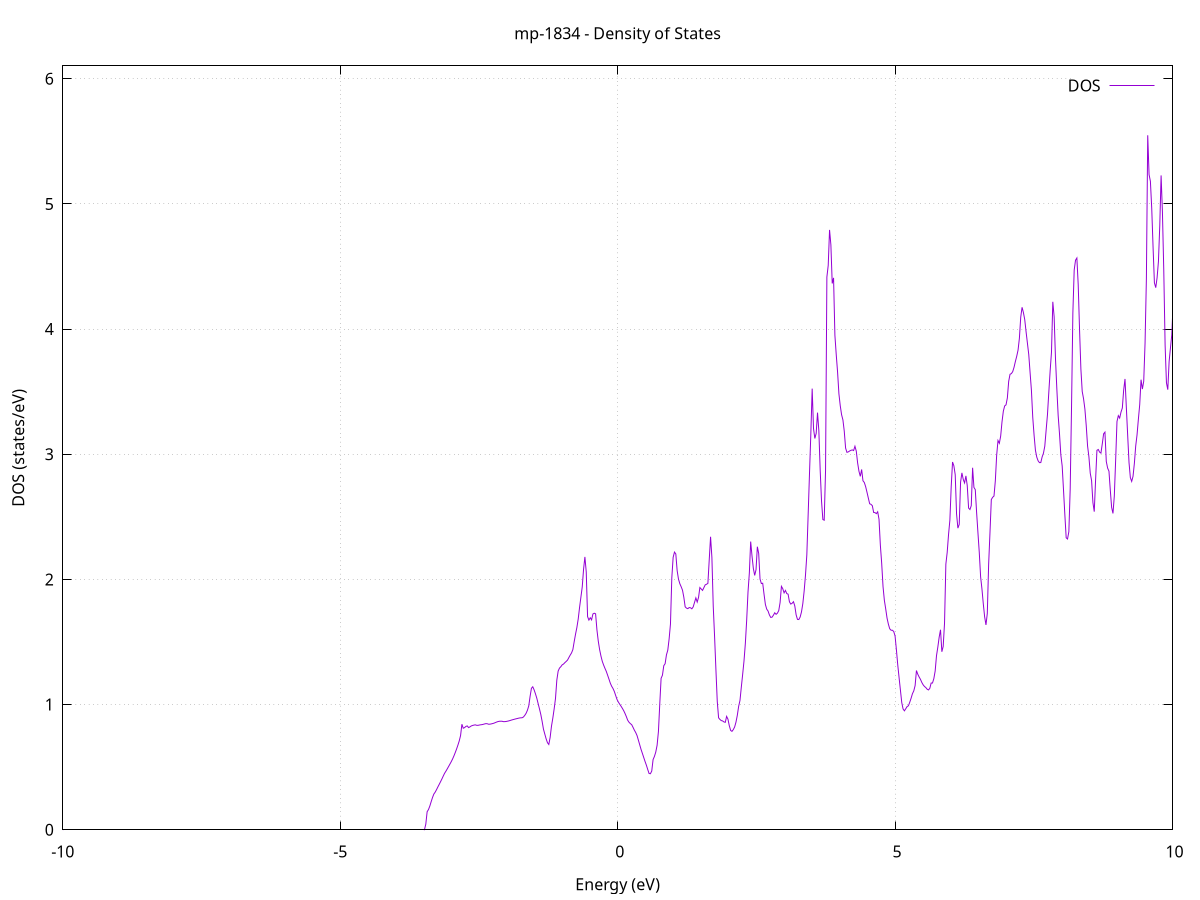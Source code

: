 set title 'mp-1834 - Density of States'
set xlabel 'Energy (eV)'
set ylabel 'DOS (states/eV)'
set grid
set xrange [-10:10]
set yrange [0:6.103]
set xzeroaxis lt -1
set terminal png size 800,600
set output 'mp-1834_dos_gnuplot.png'
plot '-' using 1:2 with lines title 'DOS'
-33.985100 0.000000
-33.961000 0.000000
-33.936900 0.000000
-33.912800 0.000000
-33.888700 0.000000
-33.864700 0.000000
-33.840600 0.000000
-33.816500 0.000000
-33.792400 0.000000
-33.768300 0.000000
-33.744200 0.000000
-33.720100 0.000000
-33.696000 0.000000
-33.671900 0.000000
-33.647800 0.000000
-33.623700 0.000000
-33.599600 0.000000
-33.575500 0.000000
-33.551400 0.000000
-33.527300 0.000000
-33.503200 0.000000
-33.479100 0.000000
-33.455000 0.000000
-33.430900 0.000000
-33.406900 0.000000
-33.382800 0.000000
-33.358700 0.000000
-33.334600 0.000000
-33.310500 0.000000
-33.286400 0.000000
-33.262300 0.000000
-33.238200 0.000000
-33.214100 0.000000
-33.190000 0.000000
-33.165900 0.000000
-33.141800 0.000000
-33.117700 0.000000
-33.093600 0.000000
-33.069500 0.000000
-33.045400 0.000000
-33.021300 0.000000
-32.997200 0.000000
-32.973200 0.000000
-32.949100 0.000000
-32.925000 0.000000
-32.900900 0.000000
-32.876800 0.000000
-32.852700 0.000000
-32.828600 0.000000
-32.804500 0.000000
-32.780400 0.000000
-32.756300 0.000000
-32.732200 0.000000
-32.708100 0.000000
-32.684000 0.000000
-32.659900 0.000000
-32.635800 0.000000
-32.611700 0.000000
-32.587600 0.000000
-32.563500 0.000000
-32.539500 0.000000
-32.515400 0.000000
-32.491300 0.000000
-32.467200 0.000000
-32.443100 0.000000
-32.419000 0.000000
-32.394900 0.000000
-32.370800 0.000000
-32.346700 0.000000
-32.322600 0.000000
-32.298500 0.000000
-32.274400 0.000000
-32.250300 0.000000
-32.226200 0.000000
-32.202100 0.000000
-32.178000 0.000000
-32.153900 0.000000
-32.129800 0.000000
-32.105800 0.000000
-32.081700 0.000000
-32.057600 0.000000
-32.033500 0.000000
-32.009400 0.000000
-31.985300 0.000000
-31.961200 0.000000
-31.937100 0.000000
-31.913000 0.000000
-31.888900 0.000000
-31.864800 0.000000
-31.840700 0.000000
-31.816600 0.000000
-31.792500 122.720700
-31.768400 0.000000
-31.744300 0.000000
-31.720200 0.000000
-31.696100 0.000000
-31.672100 0.000000
-31.648000 0.000000
-31.623900 0.000000
-31.599800 0.000000
-31.575700 0.000000
-31.551600 0.000000
-31.527500 0.000000
-31.503400 0.000000
-31.479300 0.000000
-31.455200 0.000000
-31.431100 0.000000
-31.407000 0.000000
-31.382900 0.000000
-31.358800 0.000000
-31.334700 0.000000
-31.310600 0.000000
-31.286500 0.000000
-31.262400 0.000000
-31.238300 0.000000
-31.214300 0.000000
-31.190200 0.000000
-31.166100 0.000000
-31.142000 0.000000
-31.117900 0.000000
-31.093800 0.000000
-31.069700 0.000000
-31.045600 0.000000
-31.021500 0.000000
-30.997400 0.000000
-30.973300 0.000000
-30.949200 0.000000
-30.925100 0.000000
-30.901000 0.000000
-30.876900 0.000000
-30.852800 0.000000
-30.828700 0.000000
-30.804600 0.000000
-30.780600 0.000000
-30.756500 0.000000
-30.732400 0.000000
-30.708300 0.000000
-30.684200 0.000000
-30.660100 0.000000
-30.636000 0.000000
-30.611900 0.000000
-30.587800 0.000000
-30.563700 0.000000
-30.539600 0.000000
-30.515500 0.000000
-30.491400 0.000000
-30.467300 0.000000
-30.443200 0.000000
-30.419100 0.000000
-30.395000 0.000000
-30.370900 0.000000
-30.346900 0.000000
-30.322800 0.000000
-30.298700 0.000000
-30.274600 0.000000
-30.250500 0.000000
-30.226400 0.000000
-30.202300 0.000000
-30.178200 0.000000
-30.154100 0.000000
-30.130000 0.000000
-30.105900 0.000000
-30.081800 0.000000
-30.057700 0.000000
-30.033600 0.000000
-30.009500 0.000000
-29.985400 0.000000
-29.961300 0.000000
-29.937200 0.000000
-29.913200 0.000000
-29.889100 0.000000
-29.865000 0.000000
-29.840900 0.000000
-29.816800 0.000000
-29.792700 0.000000
-29.768600 0.000000
-29.744500 0.000000
-29.720400 0.000000
-29.696300 0.000000
-29.672200 0.000000
-29.648100 0.000000
-29.624000 0.000000
-29.599900 0.000000
-29.575800 0.000000
-29.551700 0.000000
-29.527600 0.000000
-29.503500 0.000000
-29.479500 0.000000
-29.455400 0.000000
-29.431300 0.000000
-29.407200 0.000000
-29.383100 0.000000
-29.359000 0.000000
-29.334900 0.000000
-29.310800 0.000000
-29.286700 0.000000
-29.262600 0.000000
-29.238500 0.000000
-29.214400 0.000000
-29.190300 0.000000
-29.166200 0.000000
-29.142100 0.000000
-29.118000 0.000000
-29.093900 0.000000
-29.069800 0.000000
-29.045800 0.000000
-29.021700 0.000000
-28.997600 0.000000
-28.973500 0.000000
-28.949400 0.000000
-28.925300 0.000000
-28.901200 0.000000
-28.877100 0.000000
-28.853000 0.000000
-28.828900 0.000000
-28.804800 0.000000
-28.780700 0.000000
-28.756600 0.000000
-28.732500 0.000000
-28.708400 0.000000
-28.684300 0.000000
-28.660200 0.000000
-28.636100 0.000000
-28.612000 0.000000
-28.588000 0.000000
-28.563900 0.000000
-28.539800 0.000000
-28.515700 0.000000
-28.491600 0.000000
-28.467500 0.000000
-28.443400 0.000000
-28.419300 0.000000
-28.395200 0.000000
-28.371100 0.000000
-28.347000 0.000000
-28.322900 0.000000
-28.298800 0.000000
-28.274700 0.000000
-28.250600 0.000000
-28.226500 0.000000
-28.202400 0.000000
-28.178300 0.000000
-28.154300 0.000000
-28.130200 0.000000
-28.106100 0.000000
-28.082000 0.000000
-28.057900 0.000000
-28.033800 0.000000
-28.009700 0.000000
-27.985600 0.000000
-27.961500 0.000000
-27.937400 0.000000
-27.913300 0.000000
-27.889200 0.000000
-27.865100 0.000000
-27.841000 0.000000
-27.816900 0.000000
-27.792800 0.000000
-27.768700 0.000000
-27.744600 0.000000
-27.720600 0.000000
-27.696500 0.000000
-27.672400 0.000000
-27.648300 0.000000
-27.624200 0.000000
-27.600100 0.000000
-27.576000 0.000000
-27.551900 0.000000
-27.527800 0.000000
-27.503700 0.000000
-27.479600 0.000000
-27.455500 0.000000
-27.431400 0.000000
-27.407300 0.000000
-27.383200 0.000000
-27.359100 0.000000
-27.335000 0.000000
-27.310900 0.000000
-27.286900 0.000000
-27.262800 0.000000
-27.238700 0.000000
-27.214600 0.000000
-27.190500 0.000000
-27.166400 0.000000
-27.142300 0.000000
-27.118200 0.000000
-27.094100 0.000000
-27.070000 0.000000
-27.045900 0.000000
-27.021800 0.000000
-26.997700 0.000000
-26.973600 0.000000
-26.949500 0.000000
-26.925400 0.000000
-26.901300 0.000000
-26.877200 0.000000
-26.853200 0.000000
-26.829100 0.000000
-26.805000 0.000000
-26.780900 0.000000
-26.756800 0.000000
-26.732700 0.000000
-26.708600 0.000000
-26.684500 0.000000
-26.660400 0.000000
-26.636300 0.000000
-26.612200 0.000000
-26.588100 0.000000
-26.564000 0.000000
-26.539900 0.000000
-26.515800 0.000000
-26.491700 0.000000
-26.467600 0.000000
-26.443500 0.000000
-26.419400 0.000000
-26.395400 0.000000
-26.371300 0.000000
-26.347200 0.000000
-26.323100 0.000000
-26.299000 0.000000
-26.274900 0.000000
-26.250800 0.000000
-26.226700 0.000000
-26.202600 0.000000
-26.178500 0.000000
-26.154400 0.000000
-26.130300 0.000000
-26.106200 0.000000
-26.082100 0.000000
-26.058000 0.000000
-26.033900 0.000000
-26.009800 0.000000
-25.985700 0.000000
-25.961700 0.000000
-25.937600 0.000000
-25.913500 0.000000
-25.889400 0.000000
-25.865300 0.000000
-25.841200 0.000000
-25.817100 0.000000
-25.793000 0.000000
-25.768900 0.000000
-25.744800 0.000000
-25.720700 0.000000
-25.696600 0.000000
-25.672500 0.000000
-25.648400 0.000000
-25.624300 0.000000
-25.600200 0.000000
-25.576100 0.000000
-25.552000 0.000000
-25.528000 0.000000
-25.503900 0.000000
-25.479800 0.000000
-25.455700 0.000000
-25.431600 0.000000
-25.407500 0.000000
-25.383400 0.000000
-25.359300 0.000000
-25.335200 0.000000
-25.311100 0.000000
-25.287000 0.000000
-25.262900 0.000000
-25.238800 0.000000
-25.214700 0.000000
-25.190600 0.000000
-25.166500 0.000000
-25.142400 0.000000
-25.118300 0.000000
-25.094300 0.000000
-25.070200 0.000000
-25.046100 0.000000
-25.022000 0.000000
-24.997900 0.000000
-24.973800 0.000000
-24.949700 0.000000
-24.925600 0.000000
-24.901500 0.000000
-24.877400 0.000000
-24.853300 0.000000
-24.829200 0.000000
-24.805100 0.000000
-24.781000 0.000000
-24.756900 0.000000
-24.732800 0.000000
-24.708700 0.000000
-24.684600 0.000000
-24.660600 0.000000
-24.636500 0.000000
-24.612400 0.000000
-24.588300 0.000000
-24.564200 0.000000
-24.540100 0.000000
-24.516000 0.000000
-24.491900 0.000000
-24.467800 0.000000
-24.443700 0.000000
-24.419600 0.000000
-24.395500 0.000000
-24.371400 0.000000
-24.347300 0.000000
-24.323200 0.000000
-24.299100 0.000000
-24.275000 0.000000
-24.250900 0.000000
-24.226800 0.000000
-24.202800 0.000000
-24.178700 0.000000
-24.154600 0.000000
-24.130500 0.000000
-24.106400 0.000000
-24.082300 0.000000
-24.058200 0.000000
-24.034100 0.000000
-24.010000 0.000000
-23.985900 0.000000
-23.961800 0.000000
-23.937700 0.000000
-23.913600 0.000000
-23.889500 0.000000
-23.865400 0.000000
-23.841300 0.000000
-23.817200 0.000000
-23.793100 0.000000
-23.769100 0.000000
-23.745000 0.000000
-23.720900 0.000000
-23.696800 0.000000
-23.672700 0.000000
-23.648600 0.000000
-23.624500 0.000000
-23.600400 0.000000
-23.576300 0.000000
-23.552200 0.000000
-23.528100 0.000000
-23.504000 0.000000
-23.479900 0.000000
-23.455800 0.000000
-23.431700 0.000000
-23.407600 0.000000
-23.383500 0.000000
-23.359400 0.000000
-23.335400 0.000000
-23.311300 0.000000
-23.287200 0.000000
-23.263100 0.000000
-23.239000 0.000000
-23.214900 0.000000
-23.190800 0.000000
-23.166700 0.000000
-23.142600 0.000000
-23.118500 0.000000
-23.094400 0.000000
-23.070300 0.000000
-23.046200 0.000000
-23.022100 0.000000
-22.998000 0.000000
-22.973900 0.000000
-22.949800 0.000000
-22.925700 0.000000
-22.901700 0.000000
-22.877600 0.000000
-22.853500 0.000000
-22.829400 0.000000
-22.805300 0.000000
-22.781200 0.000000
-22.757100 0.000000
-22.733000 0.000000
-22.708900 0.000000
-22.684800 0.000000
-22.660700 0.000000
-22.636600 0.000000
-22.612500 0.000000
-22.588400 0.000000
-22.564300 0.000000
-22.540200 0.000000
-22.516100 0.000000
-22.492000 0.000000
-22.468000 0.000000
-22.443900 0.000000
-22.419800 0.000000
-22.395700 0.000000
-22.371600 0.000000
-22.347500 0.000000
-22.323400 0.000000
-22.299300 0.000000
-22.275200 0.000000
-22.251100 0.000000
-22.227000 0.000000
-22.202900 0.000000
-22.178800 0.000000
-22.154700 0.000000
-22.130600 0.000000
-22.106500 0.000000
-22.082400 0.000000
-22.058300 0.000000
-22.034200 0.000000
-22.010200 0.000000
-21.986100 0.000000
-21.962000 0.000000
-21.937900 0.000000
-21.913800 0.000000
-21.889700 0.000000
-21.865600 0.000000
-21.841500 0.000000
-21.817400 0.000000
-21.793300 0.000000
-21.769200 0.000000
-21.745100 0.000000
-21.721000 0.000000
-21.696900 0.000000
-21.672800 0.000000
-21.648700 0.000000
-21.624600 0.000000
-21.600500 0.000000
-21.576500 0.000000
-21.552400 0.000000
-21.528300 0.000000
-21.504200 0.000000
-21.480100 0.000000
-21.456000 0.000000
-21.431900 0.000000
-21.407800 0.000000
-21.383700 0.000000
-21.359600 0.000000
-21.335500 0.000000
-21.311400 0.000000
-21.287300 0.000000
-21.263200 0.000000
-21.239100 0.000000
-21.215000 0.000000
-21.190900 0.000000
-21.166800 0.000000
-21.142800 0.000000
-21.118700 0.000000
-21.094600 0.000000
-21.070500 0.000000
-21.046400 0.000000
-21.022300 0.000000
-20.998200 0.000000
-20.974100 0.000000
-20.950000 0.000000
-20.925900 0.000000
-20.901800 0.000000
-20.877700 0.000000
-20.853600 0.000000
-20.829500 0.000000
-20.805400 0.000000
-20.781300 0.000000
-20.757200 0.000000
-20.733100 0.000000
-20.709100 0.000000
-20.685000 0.000000
-20.660900 0.000000
-20.636800 0.000000
-20.612700 0.000000
-20.588600 0.000000
-20.564500 0.000000
-20.540400 0.000000
-20.516300 0.000000
-20.492200 0.000000
-20.468100 0.000000
-20.444000 0.000000
-20.419900 0.000000
-20.395800 0.000000
-20.371700 0.000000
-20.347600 0.000000
-20.323500 0.000000
-20.299400 0.000000
-20.275400 0.000000
-20.251300 0.000000
-20.227200 0.000000
-20.203100 0.000000
-20.179000 0.000000
-20.154900 0.000000
-20.130800 0.000000
-20.106700 0.000000
-20.082600 0.000000
-20.058500 0.000000
-20.034400 0.000000
-20.010300 0.000000
-19.986200 0.000000
-19.962100 0.000000
-19.938000 0.000000
-19.913900 0.000000
-19.889800 0.000000
-19.865700 0.000000
-19.841700 0.000000
-19.817600 0.000000
-19.793500 0.000000
-19.769400 0.000000
-19.745300 0.000000
-19.721200 0.000000
-19.697100 0.000000
-19.673000 0.000000
-19.648900 0.000000
-19.624800 0.000000
-19.600700 0.000000
-19.576600 0.000000
-19.552500 0.000000
-19.528400 0.000000
-19.504300 0.000000
-19.480200 0.000000
-19.456100 0.000000
-19.432000 0.000000
-19.407900 0.000000
-19.383900 0.000000
-19.359800 0.000000
-19.335700 0.000000
-19.311600 0.000000
-19.287500 0.000000
-19.263400 0.000000
-19.239300 0.000000
-19.215200 0.000000
-19.191100 0.000000
-19.167000 0.000000
-19.142900 0.000000
-19.118800 0.000000
-19.094700 0.000000
-19.070600 0.000000
-19.046500 0.000000
-19.022400 0.000000
-18.998300 0.000000
-18.974200 0.000000
-18.950200 0.000000
-18.926100 0.000000
-18.902000 0.000000
-18.877900 0.000000
-18.853800 0.000000
-18.829700 0.000000
-18.805600 0.000000
-18.781500 0.000000
-18.757400 0.000000
-18.733300 0.000000
-18.709200 0.000000
-18.685100 0.000000
-18.661000 0.000000
-18.636900 0.000000
-18.612800 0.000000
-18.588700 0.000000
-18.564600 0.000000
-18.540500 0.000000
-18.516500 0.000000
-18.492400 0.000000
-18.468300 0.000000
-18.444200 0.000000
-18.420100 0.000000
-18.396000 0.000000
-18.371900 0.000000
-18.347800 0.000000
-18.323700 0.000000
-18.299600 0.000000
-18.275500 0.000000
-18.251400 0.000000
-18.227300 0.000000
-18.203200 0.000000
-18.179100 0.000000
-18.155000 0.000000
-18.130900 0.000000
-18.106800 0.000000
-18.082800 0.000000
-18.058700 0.000000
-18.034600 0.000000
-18.010500 0.000000
-17.986400 0.000000
-17.962300 0.000000
-17.938200 0.000000
-17.914100 0.000000
-17.890000 0.000000
-17.865900 0.000000
-17.841800 0.000000
-17.817700 0.000000
-17.793600 0.000000
-17.769500 0.000000
-17.745400 0.000000
-17.721300 0.000000
-17.697200 0.000000
-17.673100 0.000000
-17.649100 0.000000
-17.625000 0.000000
-17.600900 0.000000
-17.576800 0.000000
-17.552700 0.000000
-17.528600 0.000000
-17.504500 0.000000
-17.480400 0.000000
-17.456300 0.000000
-17.432200 0.000000
-17.408100 0.000000
-17.384000 0.000000
-17.359900 0.000000
-17.335800 0.000000
-17.311700 0.000000
-17.287600 0.000000
-17.263500 0.000000
-17.239400 0.000000
-17.215300 0.000000
-17.191300 0.000000
-17.167200 0.000000
-17.143100 0.000000
-17.119000 0.000000
-17.094900 0.000000
-17.070800 0.000000
-17.046700 0.000000
-17.022600 0.000000
-16.998500 0.000000
-16.974400 0.000000
-16.950300 0.000000
-16.926200 0.000000
-16.902100 0.000000
-16.878000 0.000000
-16.853900 0.000000
-16.829800 0.000000
-16.805700 0.000000
-16.781600 0.000000
-16.757600 0.000000
-16.733500 0.000000
-16.709400 0.000000
-16.685300 0.000000
-16.661200 0.000000
-16.637100 0.000000
-16.613000 0.000000
-16.588900 0.000000
-16.564800 0.000000
-16.540700 0.000000
-16.516600 0.000000
-16.492500 0.000000
-16.468400 0.000000
-16.444300 0.000000
-16.420200 0.000000
-16.396100 0.000000
-16.372000 0.000000
-16.347900 0.000000
-16.323900 0.000000
-16.299800 0.000000
-16.275700 0.000000
-16.251600 0.000000
-16.227500 0.000000
-16.203400 0.000000
-16.179300 0.000000
-16.155200 0.000000
-16.131100 0.000000
-16.107000 0.000000
-16.082900 0.000000
-16.058800 0.000000
-16.034700 0.000000
-16.010600 0.000000
-15.986500 0.000000
-15.962400 0.000000
-15.938300 0.000000
-15.914200 0.000000
-15.890200 0.000000
-15.866100 0.000000
-15.842000 0.000000
-15.817900 0.000000
-15.793800 0.000000
-15.769700 0.000000
-15.745600 0.000000
-15.721500 0.000000
-15.697400 0.000000
-15.673300 0.000000
-15.649200 0.000000
-15.625100 0.000000
-15.601000 0.000000
-15.576900 0.000000
-15.552800 0.000000
-15.528700 0.000000
-15.504600 0.000000
-15.480500 0.000000
-15.456500 0.000000
-15.432400 0.000000
-15.408300 0.000000
-15.384200 0.000000
-15.360100 0.000000
-15.336000 0.000000
-15.311900 0.000000
-15.287800 0.000000
-15.263700 0.000000
-15.239600 0.000000
-15.215500 0.000000
-15.191400 0.000000
-15.167300 0.000000
-15.143200 0.000000
-15.119100 0.000000
-15.095000 0.000000
-15.070900 0.000000
-15.046800 0.000000
-15.022700 0.000000
-14.998700 0.000000
-14.974600 0.000000
-14.950500 0.000000
-14.926400 0.000000
-14.902300 0.000000
-14.878200 0.000000
-14.854100 0.000000
-14.830000 0.000000
-14.805900 0.000000
-14.781800 0.000000
-14.757700 0.000000
-14.733600 0.000000
-14.709500 0.000000
-14.685400 0.000000
-14.661300 0.000000
-14.637200 0.000000
-14.613100 0.000000
-14.589000 0.000000
-14.565000 0.000000
-14.540900 0.000000
-14.516800 0.000000
-14.492700 0.000000
-14.468600 0.000000
-14.444500 0.000000
-14.420400 0.000000
-14.396300 0.000000
-14.372200 0.000000
-14.348100 0.000000
-14.324000 0.000000
-14.299900 0.000000
-14.275800 0.000000
-14.251700 0.000000
-14.227600 0.000000
-14.203500 0.000000
-14.179400 0.000000
-14.155300 0.000000
-14.131300 0.000000
-14.107200 0.000000
-14.083100 0.000000
-14.059000 0.000000
-14.034900 0.000000
-14.010800 0.000000
-13.986700 0.000000
-13.962600 0.000000
-13.938500 0.000000
-13.914400 0.000000
-13.890300 0.000000
-13.866200 0.000000
-13.842100 0.000000
-13.818000 0.000000
-13.793900 0.000000
-13.769800 0.000000
-13.745700 0.000000
-13.721600 0.000000
-13.697600 0.000000
-13.673500 0.000000
-13.649400 0.000000
-13.625300 0.000000
-13.601200 0.000000
-13.577100 0.000000
-13.553000 0.000000
-13.528900 0.000000
-13.504800 0.000000
-13.480700 0.000000
-13.456600 0.000000
-13.432500 0.000000
-13.408400 0.000000
-13.384300 0.000000
-13.360200 0.000000
-13.336100 0.000000
-13.312000 0.000000
-13.287900 0.000000
-13.263900 0.000000
-13.239800 0.000000
-13.215700 0.000000
-13.191600 0.000000
-13.167500 0.000000
-13.143400 21.842500
-13.119300 22.689900
-13.095200 52.241600
-13.071100 27.515200
-13.047000 15.842100
-13.022900 17.202200
-12.998800 25.352700
-12.974700 17.093500
-12.950600 0.000000
-12.926500 0.000000
-12.902400 0.000000
-12.878300 0.000000
-12.854200 0.000000
-12.830100 0.000000
-12.806100 0.000000
-12.782000 0.000000
-12.757900 0.000000
-12.733800 0.000000
-12.709700 0.000000
-12.685600 0.000000
-12.661500 0.000000
-12.637400 0.000000
-12.613300 0.000000
-12.589200 0.000000
-12.565100 0.000000
-12.541000 0.000000
-12.516900 0.000000
-12.492800 0.000000
-12.468700 0.000000
-12.444600 0.000000
-12.420500 0.000000
-12.396400 0.000000
-12.372400 0.000000
-12.348300 0.000000
-12.324200 0.000000
-12.300100 0.000000
-12.276000 0.000000
-12.251900 0.000000
-12.227800 0.000000
-12.203700 0.000000
-12.179600 0.000000
-12.155500 0.000000
-12.131400 0.000000
-12.107300 0.000000
-12.083200 0.000000
-12.059100 0.000000
-12.035000 0.000000
-12.010900 0.000000
-11.986800 0.000000
-11.962700 0.000000
-11.938700 0.000000
-11.914600 0.000000
-11.890500 0.000000
-11.866400 0.000000
-11.842300 0.000000
-11.818200 0.000000
-11.794100 0.000000
-11.770000 0.000000
-11.745900 0.000000
-11.721800 0.000000
-11.697700 0.000000
-11.673600 0.000000
-11.649500 0.000000
-11.625400 0.000000
-11.601300 0.000000
-11.577200 0.000000
-11.553100 0.000000
-11.529000 0.000000
-11.505000 0.000000
-11.480900 0.000000
-11.456800 0.000000
-11.432700 0.000000
-11.408600 0.000000
-11.384500 0.000000
-11.360400 0.000000
-11.336300 0.000000
-11.312200 0.000000
-11.288100 0.000000
-11.264000 0.000000
-11.239900 0.000000
-11.215800 0.000000
-11.191700 0.000000
-11.167600 0.000000
-11.143500 0.000000
-11.119400 0.000000
-11.095300 0.000000
-11.071300 0.000000
-11.047200 0.000000
-11.023100 0.000000
-10.999000 0.000000
-10.974900 0.000000
-10.950800 0.000000
-10.926700 0.000000
-10.902600 0.000000
-10.878500 0.000000
-10.854400 0.000000
-10.830300 0.000000
-10.806200 0.000000
-10.782100 0.000000
-10.758000 0.000000
-10.733900 0.000000
-10.709800 0.000000
-10.685700 0.000000
-10.661600 0.000000
-10.637600 0.000000
-10.613500 0.000000
-10.589400 0.000000
-10.565300 0.000000
-10.541200 0.000000
-10.517100 0.000000
-10.493000 0.000000
-10.468900 0.000000
-10.444800 0.000000
-10.420700 0.000000
-10.396600 0.000000
-10.372500 0.000000
-10.348400 0.000000
-10.324300 0.000000
-10.300200 0.000000
-10.276100 0.000000
-10.252000 0.000000
-10.227900 0.000000
-10.203800 0.000000
-10.179800 0.000000
-10.155700 0.000000
-10.131600 0.000000
-10.107500 0.000000
-10.083400 0.000000
-10.059300 0.000000
-10.035200 0.000000
-10.011100 0.000000
-9.987000 0.000000
-9.962900 0.000000
-9.938800 0.000000
-9.914700 0.000000
-9.890600 0.000000
-9.866500 0.000000
-9.842400 0.000000
-9.818300 0.000000
-9.794200 0.000000
-9.770100 0.000000
-9.746100 0.000000
-9.722000 0.000000
-9.697900 0.000000
-9.673800 0.000000
-9.649700 0.000000
-9.625600 0.000000
-9.601500 0.000000
-9.577400 0.000000
-9.553300 0.000000
-9.529200 0.000000
-9.505100 0.000000
-9.481000 0.000000
-9.456900 0.000000
-9.432800 0.000000
-9.408700 0.000000
-9.384600 0.000000
-9.360500 0.000000
-9.336400 0.000000
-9.312400 0.000000
-9.288300 0.000000
-9.264200 0.000000
-9.240100 0.000000
-9.216000 0.000000
-9.191900 0.000000
-9.167800 0.000000
-9.143700 0.000000
-9.119600 0.000000
-9.095500 0.000000
-9.071400 0.000000
-9.047300 0.000000
-9.023200 0.000000
-8.999100 0.000000
-8.975000 0.000000
-8.950900 0.000000
-8.926800 0.000000
-8.902700 0.000000
-8.878700 0.000000
-8.854600 0.000000
-8.830500 0.000000
-8.806400 0.000000
-8.782300 0.000000
-8.758200 0.000000
-8.734100 0.000000
-8.710000 0.000000
-8.685900 0.000000
-8.661800 0.000000
-8.637700 0.000000
-8.613600 0.000000
-8.589500 0.000000
-8.565400 0.000000
-8.541300 0.000000
-8.517200 0.000000
-8.493100 0.000000
-8.469000 0.000000
-8.445000 0.000000
-8.420900 0.000000
-8.396800 0.000000
-8.372700 0.000000
-8.348600 0.000000
-8.324500 0.000000
-8.300400 0.000000
-8.276300 0.000000
-8.252200 0.000000
-8.228100 0.000000
-8.204000 0.000000
-8.179900 0.000000
-8.155800 0.000000
-8.131700 0.000000
-8.107600 0.000000
-8.083500 0.000000
-8.059400 0.000000
-8.035300 0.000000
-8.011200 0.000000
-7.987200 0.000000
-7.963100 0.000000
-7.939000 0.000000
-7.914900 0.000000
-7.890800 0.000000
-7.866700 0.000000
-7.842600 0.000000
-7.818500 0.000000
-7.794400 0.000000
-7.770300 0.000000
-7.746200 0.000000
-7.722100 0.000000
-7.698000 0.000000
-7.673900 0.000000
-7.649800 0.000000
-7.625700 0.000000
-7.601600 0.000000
-7.577500 0.000000
-7.553500 0.000000
-7.529400 0.000000
-7.505300 0.000000
-7.481200 0.000000
-7.457100 0.000000
-7.433000 0.000000
-7.408900 0.000000
-7.384800 0.000000
-7.360700 0.000000
-7.336600 0.000000
-7.312500 0.000000
-7.288400 0.000000
-7.264300 0.000000
-7.240200 0.000000
-7.216100 0.000000
-7.192000 0.000000
-7.167900 0.000000
-7.143800 0.000000
-7.119800 0.000000
-7.095700 0.000000
-7.071600 0.000000
-7.047500 0.000000
-7.023400 0.000000
-6.999300 0.000000
-6.975200 0.000000
-6.951100 0.000000
-6.927000 0.000000
-6.902900 0.000000
-6.878800 0.000000
-6.854700 0.000000
-6.830600 0.000000
-6.806500 0.000000
-6.782400 0.000000
-6.758300 0.000000
-6.734200 0.000000
-6.710100 0.000000
-6.686100 0.000000
-6.662000 0.000000
-6.637900 0.000000
-6.613800 0.000000
-6.589700 0.000000
-6.565600 0.000000
-6.541500 0.000000
-6.517400 0.000000
-6.493300 0.000000
-6.469200 0.000000
-6.445100 0.000000
-6.421000 0.000000
-6.396900 0.000000
-6.372800 0.000000
-6.348700 0.000000
-6.324600 0.000000
-6.300500 0.000000
-6.276400 0.000000
-6.252400 0.000000
-6.228300 0.000000
-6.204200 0.000000
-6.180100 0.000000
-6.156000 0.000000
-6.131900 0.000000
-6.107800 0.000000
-6.083700 0.000000
-6.059600 0.000000
-6.035500 0.000000
-6.011400 0.000000
-5.987300 0.000000
-5.963200 0.000000
-5.939100 0.000000
-5.915000 0.000000
-5.890900 0.000000
-5.866800 0.000000
-5.842700 0.000000
-5.818600 0.000000
-5.794600 0.000000
-5.770500 0.000000
-5.746400 0.000000
-5.722300 0.000000
-5.698200 0.000000
-5.674100 0.000000
-5.650000 0.000000
-5.625900 0.000000
-5.601800 0.000000
-5.577700 0.000000
-5.553600 0.000000
-5.529500 0.000000
-5.505400 0.000000
-5.481300 0.000000
-5.457200 0.000000
-5.433100 0.000000
-5.409000 0.000000
-5.384900 0.000000
-5.360900 0.000000
-5.336800 0.000000
-5.312700 0.000000
-5.288600 0.000000
-5.264500 0.000000
-5.240400 0.000000
-5.216300 0.000000
-5.192200 0.000000
-5.168100 0.000000
-5.144000 0.000000
-5.119900 0.000000
-5.095800 0.000000
-5.071700 0.000000
-5.047600 0.000000
-5.023500 0.000000
-4.999400 0.000000
-4.975300 0.000000
-4.951200 0.000000
-4.927200 0.000000
-4.903100 0.000000
-4.879000 0.000000
-4.854900 0.000000
-4.830800 0.000000
-4.806700 0.000000
-4.782600 0.000000
-4.758500 0.000000
-4.734400 0.000000
-4.710300 0.000000
-4.686200 0.000000
-4.662100 0.000000
-4.638000 0.000000
-4.613900 0.000000
-4.589800 0.000000
-4.565700 0.000000
-4.541600 0.000000
-4.517500 0.000000
-4.493500 0.000000
-4.469400 0.000000
-4.445300 0.000000
-4.421200 0.000000
-4.397100 0.000000
-4.373000 0.000000
-4.348900 0.000000
-4.324800 0.000000
-4.300700 0.000000
-4.276600 0.000000
-4.252500 0.000000
-4.228400 0.000000
-4.204300 0.000000
-4.180200 0.000000
-4.156100 0.000000
-4.132000 0.000000
-4.107900 0.000000
-4.083800 0.000000
-4.059800 0.000000
-4.035700 0.000000
-4.011600 0.000000
-3.987500 0.000000
-3.963400 0.000000
-3.939300 0.000000
-3.915200 0.000000
-3.891100 0.000000
-3.867000 0.000000
-3.842900 0.000000
-3.818800 0.000000
-3.794700 0.000000
-3.770600 0.000000
-3.746500 0.000000
-3.722400 0.000000
-3.698300 0.000000
-3.674200 0.000000
-3.650100 0.000000
-3.626100 0.000000
-3.602000 0.000000
-3.577900 0.000000
-3.553800 0.000000
-3.529700 0.000000
-3.505600 0.000000
-3.481500 0.000500
-3.457400 0.045300
-3.433300 0.144400
-3.409200 0.161600
-3.385100 0.189400
-3.361000 0.224200
-3.336900 0.257300
-3.312800 0.285100
-3.288700 0.300400
-3.264600 0.320100
-3.240500 0.341900
-3.216400 0.362400
-3.192300 0.383400
-3.168300 0.405100
-3.144200 0.428100
-3.120100 0.450500
-3.096000 0.467400
-3.071900 0.485800
-3.047800 0.504800
-3.023700 0.524000
-2.999600 0.543600
-2.975500 0.565000
-2.951400 0.589400
-2.927300 0.616300
-2.903200 0.644800
-2.879100 0.676000
-2.855000 0.709700
-2.830900 0.753000
-2.806800 0.843300
-2.782700 0.811400
-2.758600 0.816100
-2.734600 0.825900
-2.710500 0.829600
-2.686400 0.816300
-2.662300 0.822100
-2.638200 0.829500
-2.614100 0.833500
-2.590000 0.836300
-2.565900 0.838300
-2.541800 0.834600
-2.517700 0.834300
-2.493600 0.836700
-2.469500 0.838700
-2.445400 0.840000
-2.421300 0.842600
-2.397200 0.845700
-2.373100 0.848100
-2.349000 0.847000
-2.324900 0.843100
-2.300900 0.843800
-2.276800 0.846000
-2.252700 0.848600
-2.228600 0.851800
-2.204500 0.856400
-2.180400 0.860800
-2.156300 0.864600
-2.132200 0.866800
-2.108100 0.867400
-2.084000 0.867100
-2.059900 0.863900
-2.035800 0.863800
-2.011700 0.865100
-1.987600 0.867300
-1.963500 0.869700
-1.939400 0.872900
-1.915300 0.876300
-1.891200 0.879400
-1.867200 0.882300
-1.843100 0.885200
-1.819000 0.887800
-1.794900 0.890600
-1.770800 0.893000
-1.746700 0.894400
-1.722600 0.894900
-1.698500 0.900800
-1.674400 0.913700
-1.650300 0.930300
-1.626200 0.954700
-1.602100 0.989200
-1.578000 1.065300
-1.553900 1.130400
-1.529800 1.142500
-1.505700 1.117800
-1.481600 1.086700
-1.457500 1.051900
-1.433500 1.009000
-1.409400 0.966700
-1.385300 0.922000
-1.361200 0.866600
-1.337100 0.804100
-1.313000 0.764900
-1.288900 0.726500
-1.264800 0.695600
-1.240700 0.681500
-1.216600 0.738000
-1.192500 0.827600
-1.168400 0.891800
-1.144300 0.965400
-1.120200 1.049000
-1.096100 1.195700
-1.072000 1.268200
-1.047900 1.291900
-1.023800 1.302800
-0.999700 1.317700
-0.975700 1.323900
-0.951600 1.335200
-0.927500 1.344900
-0.903400 1.355800
-0.879300 1.375900
-0.855200 1.395300
-0.831100 1.412800
-0.807000 1.439800
-0.782900 1.503600
-0.758800 1.562700
-0.734700 1.616100
-0.710600 1.684000
-0.686500 1.775600
-0.662400 1.857900
-0.638300 1.939600
-0.614200 2.081500
-0.590100 2.179900
-0.566000 2.060200
-0.542000 1.703300
-0.517900 1.675300
-0.493800 1.694100
-0.469700 1.677100
-0.445600 1.724200
-0.421500 1.730100
-0.397400 1.725400
-0.373300 1.596900
-0.349200 1.507600
-0.325100 1.439900
-0.301000 1.388300
-0.276900 1.345800
-0.252800 1.316100
-0.228700 1.289900
-0.204600 1.265300
-0.180500 1.234800
-0.156400 1.203500
-0.132300 1.171400
-0.108300 1.147000
-0.084200 1.129100
-0.060100 1.105300
-0.036000 1.073600
-0.011900 1.042000
0.012200 1.020800
0.036300 1.003800
0.060400 0.987800
0.084500 0.970700
0.108600 0.952000
0.132700 0.929300
0.156800 0.904000
0.180900 0.875400
0.205000 0.859100
0.229100 0.848200
0.253200 0.839600
0.277300 0.818400
0.301400 0.795900
0.325400 0.777000
0.349500 0.752800
0.373600 0.716300
0.397700 0.679100
0.421800 0.642100
0.445900 0.610200
0.470000 0.577800
0.494100 0.545400
0.518200 0.515600
0.542300 0.481500
0.566400 0.449600
0.590500 0.447800
0.614600 0.469300
0.638700 0.560600
0.662800 0.586100
0.686900 0.620300
0.711000 0.675000
0.735100 0.785300
0.759100 1.004300
0.783200 1.210300
0.807300 1.234600
0.831400 1.310800
0.855500 1.326500
0.879600 1.397300
0.903700 1.435000
0.927800 1.524700
0.951900 1.643500
0.976000 2.011400
1.000100 2.176500
1.024200 2.218500
1.048300 2.203800
1.072400 2.070300
1.096500 2.002700
1.120600 1.966200
1.144700 1.941900
1.168800 1.914200
1.192900 1.857500
1.216900 1.781400
1.241000 1.770800
1.265100 1.766500
1.289200 1.775400
1.313300 1.773700
1.337400 1.765400
1.361500 1.780400
1.385600 1.816600
1.409700 1.852600
1.433800 1.819500
1.457900 1.855900
1.482000 1.935300
1.506100 1.923800
1.530200 1.912400
1.554300 1.934700
1.578400 1.956900
1.602500 1.961600
1.626600 1.968800
1.650600 2.156200
1.674700 2.340800
1.698800 2.175200
1.722900 1.786100
1.747000 1.544900
1.771100 1.280400
1.795200 1.026700
1.819300 0.894500
1.843400 0.881600
1.867500 0.872300
1.891600 0.869600
1.915700 0.861700
1.939800 0.858400
1.963900 0.905800
1.988000 0.883800
2.012100 0.831600
2.036200 0.794100
2.060300 0.786300
2.084300 0.800300
2.108400 0.821200
2.132500 0.859600
2.156600 0.914100
2.180700 0.985800
2.204800 1.033100
2.228900 1.139500
2.253000 1.240900
2.277100 1.347700
2.301200 1.485600
2.325300 1.672000
2.349400 1.899000
2.373500 2.050300
2.397600 2.302700
2.421700 2.186700
2.445800 2.087900
2.469900 2.032100
2.494000 2.077700
2.518000 2.261400
2.542100 2.207500
2.566200 2.002900
2.590300 1.967400
2.614400 1.969600
2.638500 1.881700
2.662600 1.800200
2.686700 1.762900
2.710800 1.747400
2.734900 1.716600
2.759000 1.696600
2.783100 1.698700
2.807200 1.714300
2.831300 1.733700
2.855400 1.721300
2.879500 1.730500
2.903600 1.751200
2.927700 1.815300
2.951700 1.944800
2.975800 1.926400
2.999900 1.892700
3.024000 1.912300
3.048100 1.887200
3.072200 1.882200
3.096300 1.821200
3.120400 1.803000
3.144500 1.809500
3.168600 1.822200
3.192700 1.788500
3.216800 1.717500
3.240900 1.680900
3.265000 1.679500
3.289100 1.699500
3.313200 1.740400
3.337300 1.806900
3.361400 1.907000
3.385500 2.034300
3.409500 2.195500
3.433600 2.518200
3.457700 2.846800
3.481800 3.163300
3.505900 3.524600
3.530000 3.206100
3.554100 3.126300
3.578200 3.167000
3.602300 3.332800
3.626400 3.187200
3.650500 2.870900
3.674600 2.625100
3.698700 2.478700
3.722800 2.473200
3.746900 2.868300
3.771000 4.415600
3.795100 4.508600
3.819200 4.792400
3.843200 4.672900
3.867300 4.364600
3.891400 4.409300
3.915500 3.950800
3.939600 3.796600
3.963700 3.656900
3.987800 3.483400
4.011900 3.388100
4.036000 3.316400
4.060100 3.274300
4.084200 3.184700
4.108300 3.049600
4.132400 3.015500
4.156500 3.019000
4.180600 3.026100
4.204700 3.031500
4.228800 3.034900
4.252900 3.029800
4.276900 3.064200
4.301000 3.024800
4.325100 2.930900
4.349200 2.864100
4.373300 2.823500
4.397400 2.878700
4.421500 2.788400
4.445600 2.774500
4.469700 2.741500
4.493800 2.696900
4.517900 2.650300
4.542000 2.604800
4.566100 2.600000
4.590200 2.589100
4.614300 2.534900
4.638400 2.533800
4.662500 2.525700
4.686600 2.540700
4.710600 2.480700
4.734700 2.274200
4.758800 2.128800
4.782900 1.943300
4.807000 1.833500
4.831100 1.765300
4.855200 1.691500
4.879300 1.643000
4.903400 1.606000
4.927500 1.594400
4.951600 1.594000
4.975700 1.584300
4.999800 1.548500
5.023900 1.439100
5.048000 1.319000
5.072100 1.216100
5.096200 1.116400
5.120300 1.016500
5.144300 0.965000
5.168400 0.950300
5.192500 0.966900
5.216600 0.984300
5.240700 0.990700
5.264800 1.019100
5.288900 1.051000
5.313000 1.086800
5.337100 1.109600
5.361200 1.151900
5.385300 1.272300
5.409400 1.242700
5.433500 1.220700
5.457600 1.201800
5.481700 1.177300
5.505800 1.158300
5.529900 1.145000
5.554000 1.136200
5.578000 1.123100
5.602100 1.117100
5.626200 1.130100
5.650300 1.172600
5.674400 1.172500
5.698500 1.207100
5.722600 1.268100
5.746700 1.391100
5.770800 1.460000
5.794900 1.539200
5.819000 1.598100
5.843100 1.422200
5.867200 1.464400
5.891300 1.650100
5.915400 2.122400
5.939500 2.216500
5.963600 2.358300
5.987700 2.473000
6.011800 2.742500
6.035800 2.938200
6.059900 2.907700
6.084000 2.836900
6.108100 2.524000
6.132200 2.409800
6.156300 2.439900
6.180400 2.776800
6.204500 2.851500
6.228600 2.799400
6.252700 2.771100
6.276800 2.827200
6.300900 2.749200
6.325000 2.570300
6.349100 2.558800
6.373200 2.589200
6.397300 2.892300
6.421400 2.735100
6.445500 2.717800
6.469500 2.535000
6.493600 2.373100
6.517700 2.214300
6.541800 2.020800
6.565900 1.923200
6.590000 1.805500
6.614100 1.701800
6.638200 1.636400
6.662300 1.728900
6.686400 2.121700
6.710500 2.373900
6.734600 2.638400
6.758700 2.656300
6.782800 2.666300
6.806900 2.787200
6.831000 2.992400
6.855100 3.109800
6.879200 3.087700
6.903200 3.145500
6.927300 3.258900
6.951400 3.344600
6.975500 3.386500
6.999600 3.394700
7.023700 3.450200
7.047800 3.582900
7.071900 3.639100
7.096000 3.644500
7.120100 3.660000
7.144200 3.694900
7.168300 3.741200
7.192400 3.782800
7.216500 3.832000
7.240600 3.926800
7.264700 4.095300
7.288800 4.174300
7.312900 4.132600
7.336900 4.076100
7.361000 3.979100
7.385100 3.888200
7.409200 3.797600
7.433300 3.653200
7.457400 3.510400
7.481500 3.294600
7.505600 3.151100
7.529700 3.031900
7.553800 2.977400
7.577900 2.947800
7.602000 2.933400
7.626100 2.933500
7.650200 2.978300
7.674300 3.008400
7.698400 3.064800
7.722500 3.192100
7.746600 3.316800
7.770600 3.493600
7.794700 3.665000
7.818800 3.813900
7.842900 4.218200
7.867000 4.098400
7.891100 3.764500
7.915200 3.525300
7.939300 3.310400
7.963400 3.163900
7.987500 2.995200
8.011600 2.906600
8.035700 2.715300
8.059800 2.517200
8.083900 2.332800
8.108000 2.323200
8.132100 2.381800
8.156200 2.722400
8.180300 3.379500
8.204400 4.129100
8.228400 4.472300
8.252500 4.550800
8.276600 4.568100
8.300700 4.354600
8.324800 3.995200
8.348900 3.680800
8.373000 3.501700
8.397100 3.443300
8.421200 3.361000
8.445300 3.229300
8.469400 3.065900
8.493500 2.979700
8.517600 2.848600
8.541700 2.790300
8.565800 2.614000
8.589900 2.541600
8.614000 2.796600
8.638100 3.031600
8.662100 3.038300
8.686200 3.017100
8.710300 3.009200
8.734400 3.082900
8.758500 3.163600
8.782600 3.176800
8.806700 2.942600
8.830800 2.889600
8.854900 2.864700
8.879000 2.712800
8.903100 2.574800
8.927200 2.527400
8.951300 2.666600
8.975400 2.952300
8.999500 3.261600
9.023600 3.308600
9.047700 3.289100
9.071800 3.336900
9.095800 3.369600
9.119900 3.512500
9.144000 3.601800
9.168100 3.375000
9.192200 3.151100
9.216300 2.934200
9.240400 2.813400
9.264500 2.783300
9.288600 2.823900
9.312700 2.926500
9.336800 3.065400
9.360900 3.155100
9.385000 3.279800
9.409100 3.396400
9.433200 3.595900
9.457300 3.520800
9.481400 3.583600
9.505500 3.888800
9.529500 4.404100
9.553600 5.548600
9.577700 5.234300
9.601800 5.181200
9.625900 4.963100
9.650000 4.652400
9.674100 4.369900
9.698200 4.331100
9.722300 4.410700
9.746400 4.539100
9.770500 4.825200
9.794600 5.227600
9.818700 4.932500
9.842800 4.467000
9.866900 3.872100
9.891000 3.571200
9.915100 3.516200
9.939200 3.741200
9.963200 3.850200
9.987300 3.954800
10.011400 4.211800
10.035500 3.361300
10.059600 3.180800
10.083700 3.090500
10.107800 2.846800
10.131900 2.679700
10.156000 2.696300
10.180100 2.869900
10.204200 2.978900
10.228300 2.765900
10.252400 2.687000
10.276500 2.690500
10.300600 2.734000
10.324700 2.833400
10.348800 2.876500
10.372900 2.910600
10.397000 2.916200
10.421000 2.908000
10.445100 2.908500
10.469200 2.949100
10.493300 2.943800
10.517400 2.978100
10.541500 3.080700
10.565600 3.127800
10.589700 3.302200
10.613800 3.488900
10.637900 3.476600
10.662000 3.504900
10.686100 3.428600
10.710200 3.464100
10.734300 3.995600
10.758400 3.815100
10.782500 3.893000
10.806600 3.710000
10.830700 3.603100
10.854700 3.603500
10.878800 3.301800
10.902900 3.085400
10.927000 2.844700
10.951100 2.660300
10.975200 2.512300
10.999300 2.350000
11.023400 2.262800
11.047500 2.293800
11.071600 2.405000
11.095700 2.726400
11.119800 2.854000
11.143900 2.848300
11.168000 2.793000
11.192100 2.751100
11.216200 2.805500
11.240300 2.803100
11.264400 2.799000
11.288400 2.691200
11.312500 2.341000
11.336600 2.293600
11.360700 2.335500
11.384800 2.203100
11.408900 1.969700
11.433000 1.907400
11.457100 1.874100
11.481200 1.770800
11.505300 1.660000
11.529400 1.441600
11.553500 1.291800
11.577600 1.173700
11.601700 1.027400
11.625800 0.855300
11.649900 0.678700
11.674000 0.519800
11.698100 0.400000
11.722100 0.296700
11.746200 0.205700
11.770300 0.145100
11.794400 0.090300
11.818500 0.061100
11.842600 0.045400
11.866700 0.032100
11.890800 0.021200
11.914900 0.013000
11.939000 0.007200
11.963100 0.003300
11.987200 0.000900
12.011300 0.000000
12.035400 0.000000
12.059500 0.000000
12.083600 0.000000
12.107700 0.000000
12.131800 0.000000
12.155800 0.000000
12.179900 0.000000
12.204000 0.000000
12.228100 0.000000
12.252200 0.000000
12.276300 0.000000
12.300400 0.000000
12.324500 0.000000
12.348600 0.000000
12.372700 0.000000
12.396800 0.000000
12.420900 0.000000
12.445000 0.000000
12.469100 0.000000
12.493200 0.000000
12.517300 0.000000
12.541400 0.000000
12.565500 0.000000
12.589600 0.000000
12.613600 0.000000
12.637700 0.000000
12.661800 0.000000
12.685900 0.000000
12.710000 0.000000
12.734100 0.000000
12.758200 0.000000
12.782300 0.000000
12.806400 0.000000
12.830500 0.000000
12.854600 0.000000
12.878700 0.000000
12.902800 0.000000
12.926900 0.000000
12.951000 0.000000
12.975100 0.000000
12.999200 0.000000
13.023300 0.000000
13.047300 0.000000
13.071400 0.000000
13.095500 0.000000
13.119600 0.000000
13.143700 0.000000
13.167800 0.000000
13.191900 0.000000
13.216000 0.000000
13.240100 0.000000
13.264200 0.000000
13.288300 0.000000
13.312400 0.000000
13.336500 0.000000
13.360600 0.000000
13.384700 0.000000
13.408800 0.000000
13.432900 0.000000
13.457000 0.000000
13.481000 0.000000
13.505100 0.000000
13.529200 0.000000
13.553300 0.000000
13.577400 0.000000
13.601500 0.000000
13.625600 0.000000
13.649700 0.000000
13.673800 0.000000
13.697900 0.000000
13.722000 0.000000
13.746100 0.000000
13.770200 0.000000
13.794300 0.000000
13.818400 0.000000
13.842500 0.000000
13.866600 0.000000
13.890700 0.000000
13.914700 0.000000
13.938800 0.000000
13.962900 0.000000
13.987000 0.000000
14.011100 0.000000
14.035200 0.000000
14.059300 0.000000
14.083400 0.000000
14.107500 0.000000
14.131600 0.000000
14.155700 0.000000
14.179800 0.000000
14.203900 0.000000
e
